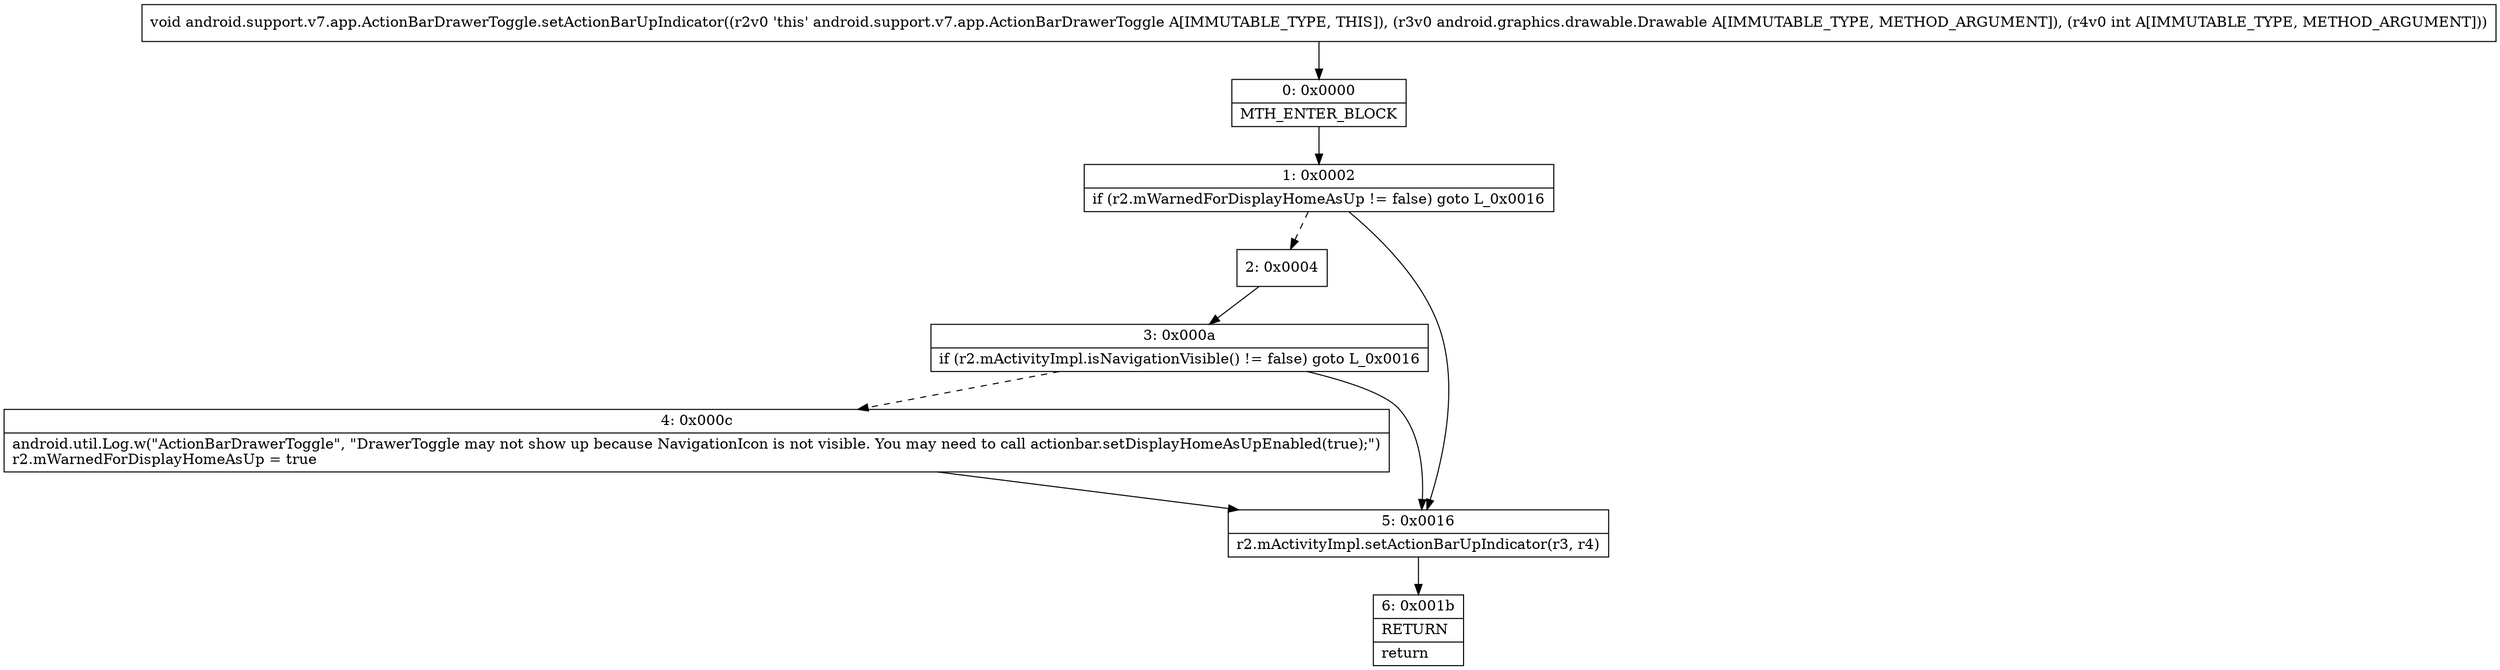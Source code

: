 digraph "CFG forandroid.support.v7.app.ActionBarDrawerToggle.setActionBarUpIndicator(Landroid\/graphics\/drawable\/Drawable;I)V" {
Node_0 [shape=record,label="{0\:\ 0x0000|MTH_ENTER_BLOCK\l}"];
Node_1 [shape=record,label="{1\:\ 0x0002|if (r2.mWarnedForDisplayHomeAsUp != false) goto L_0x0016\l}"];
Node_2 [shape=record,label="{2\:\ 0x0004}"];
Node_3 [shape=record,label="{3\:\ 0x000a|if (r2.mActivityImpl.isNavigationVisible() != false) goto L_0x0016\l}"];
Node_4 [shape=record,label="{4\:\ 0x000c|android.util.Log.w(\"ActionBarDrawerToggle\", \"DrawerToggle may not show up because NavigationIcon is not visible. You may need to call actionbar.setDisplayHomeAsUpEnabled(true);\")\lr2.mWarnedForDisplayHomeAsUp = true\l}"];
Node_5 [shape=record,label="{5\:\ 0x0016|r2.mActivityImpl.setActionBarUpIndicator(r3, r4)\l}"];
Node_6 [shape=record,label="{6\:\ 0x001b|RETURN\l|return\l}"];
MethodNode[shape=record,label="{void android.support.v7.app.ActionBarDrawerToggle.setActionBarUpIndicator((r2v0 'this' android.support.v7.app.ActionBarDrawerToggle A[IMMUTABLE_TYPE, THIS]), (r3v0 android.graphics.drawable.Drawable A[IMMUTABLE_TYPE, METHOD_ARGUMENT]), (r4v0 int A[IMMUTABLE_TYPE, METHOD_ARGUMENT])) }"];
MethodNode -> Node_0;
Node_0 -> Node_1;
Node_1 -> Node_2[style=dashed];
Node_1 -> Node_5;
Node_2 -> Node_3;
Node_3 -> Node_4[style=dashed];
Node_3 -> Node_5;
Node_4 -> Node_5;
Node_5 -> Node_6;
}

